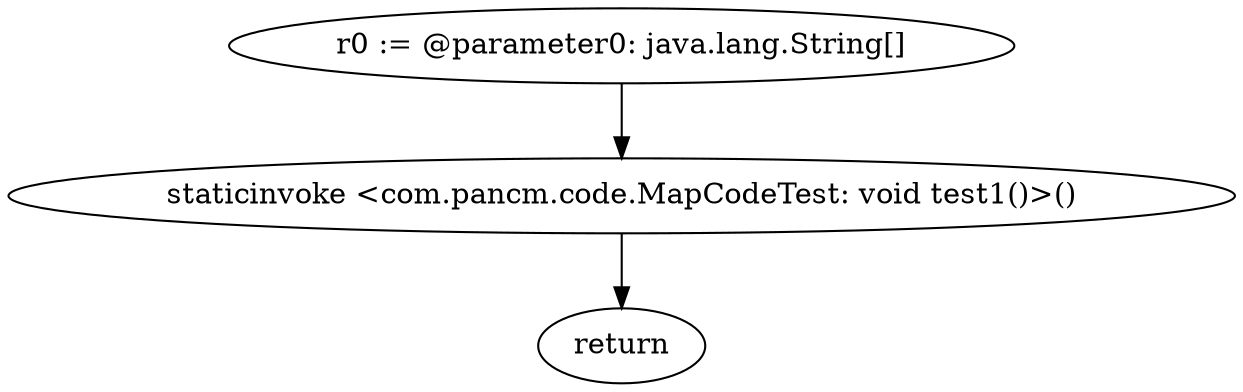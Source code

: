 digraph "unitGraph" {
    "r0 := @parameter0: java.lang.String[]"
    "staticinvoke <com.pancm.code.MapCodeTest: void test1()>()"
    "return"
    "r0 := @parameter0: java.lang.String[]"->"staticinvoke <com.pancm.code.MapCodeTest: void test1()>()";
    "staticinvoke <com.pancm.code.MapCodeTest: void test1()>()"->"return";
}
